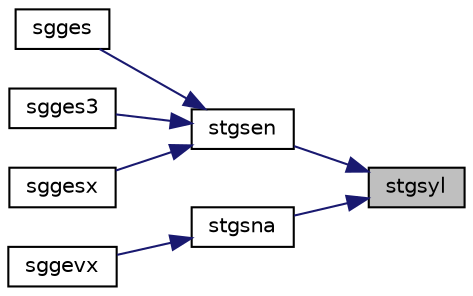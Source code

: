 digraph "stgsyl"
{
 // LATEX_PDF_SIZE
  edge [fontname="Helvetica",fontsize="10",labelfontname="Helvetica",labelfontsize="10"];
  node [fontname="Helvetica",fontsize="10",shape=record];
  rankdir="RL";
  Node1 [label="stgsyl",height=0.2,width=0.4,color="black", fillcolor="grey75", style="filled", fontcolor="black",tooltip="STGSYL"];
  Node1 -> Node2 [dir="back",color="midnightblue",fontsize="10",style="solid",fontname="Helvetica"];
  Node2 [label="stgsen",height=0.2,width=0.4,color="black", fillcolor="white", style="filled",URL="$stgsen_8f.html#a4f229aaf6520b747952147327f94a0d3",tooltip="STGSEN"];
  Node2 -> Node3 [dir="back",color="midnightblue",fontsize="10",style="solid",fontname="Helvetica"];
  Node3 [label="sgges",height=0.2,width=0.4,color="black", fillcolor="white", style="filled",URL="$sgges_8f.html#a6a36f16104f3f8ae8e499cc7efaa2195",tooltip="SGGES computes the eigenvalues, the Schur form, and, optionally, the matrix of Schur vectors for GE m..."];
  Node2 -> Node4 [dir="back",color="midnightblue",fontsize="10",style="solid",fontname="Helvetica"];
  Node4 [label="sgges3",height=0.2,width=0.4,color="black", fillcolor="white", style="filled",URL="$sgges3_8f.html#aa38a73620b45cbe5a9b1803351a28dbb",tooltip="SGGES3 computes the eigenvalues, the Schur form, and, optionally, the matrix of Schur vectors for GE ..."];
  Node2 -> Node5 [dir="back",color="midnightblue",fontsize="10",style="solid",fontname="Helvetica"];
  Node5 [label="sggesx",height=0.2,width=0.4,color="black", fillcolor="white", style="filled",URL="$sggesx_8f.html#ac04eec62b6a153d74e425961e9704fde",tooltip="SGGESX computes the eigenvalues, the Schur form, and, optionally, the matrix of Schur vectors for GE ..."];
  Node1 -> Node6 [dir="back",color="midnightblue",fontsize="10",style="solid",fontname="Helvetica"];
  Node6 [label="stgsna",height=0.2,width=0.4,color="black", fillcolor="white", style="filled",URL="$stgsna_8f.html#a4288220546abeaa11e0fa24d99dae391",tooltip="STGSNA"];
  Node6 -> Node7 [dir="back",color="midnightblue",fontsize="10",style="solid",fontname="Helvetica"];
  Node7 [label="sggevx",height=0.2,width=0.4,color="black", fillcolor="white", style="filled",URL="$sggevx_8f.html#a47ddf03d427ec3f9346253132c26cf96",tooltip="SGGEVX computes the eigenvalues and, optionally, the left and/or right eigenvectors for GE matrices"];
}
